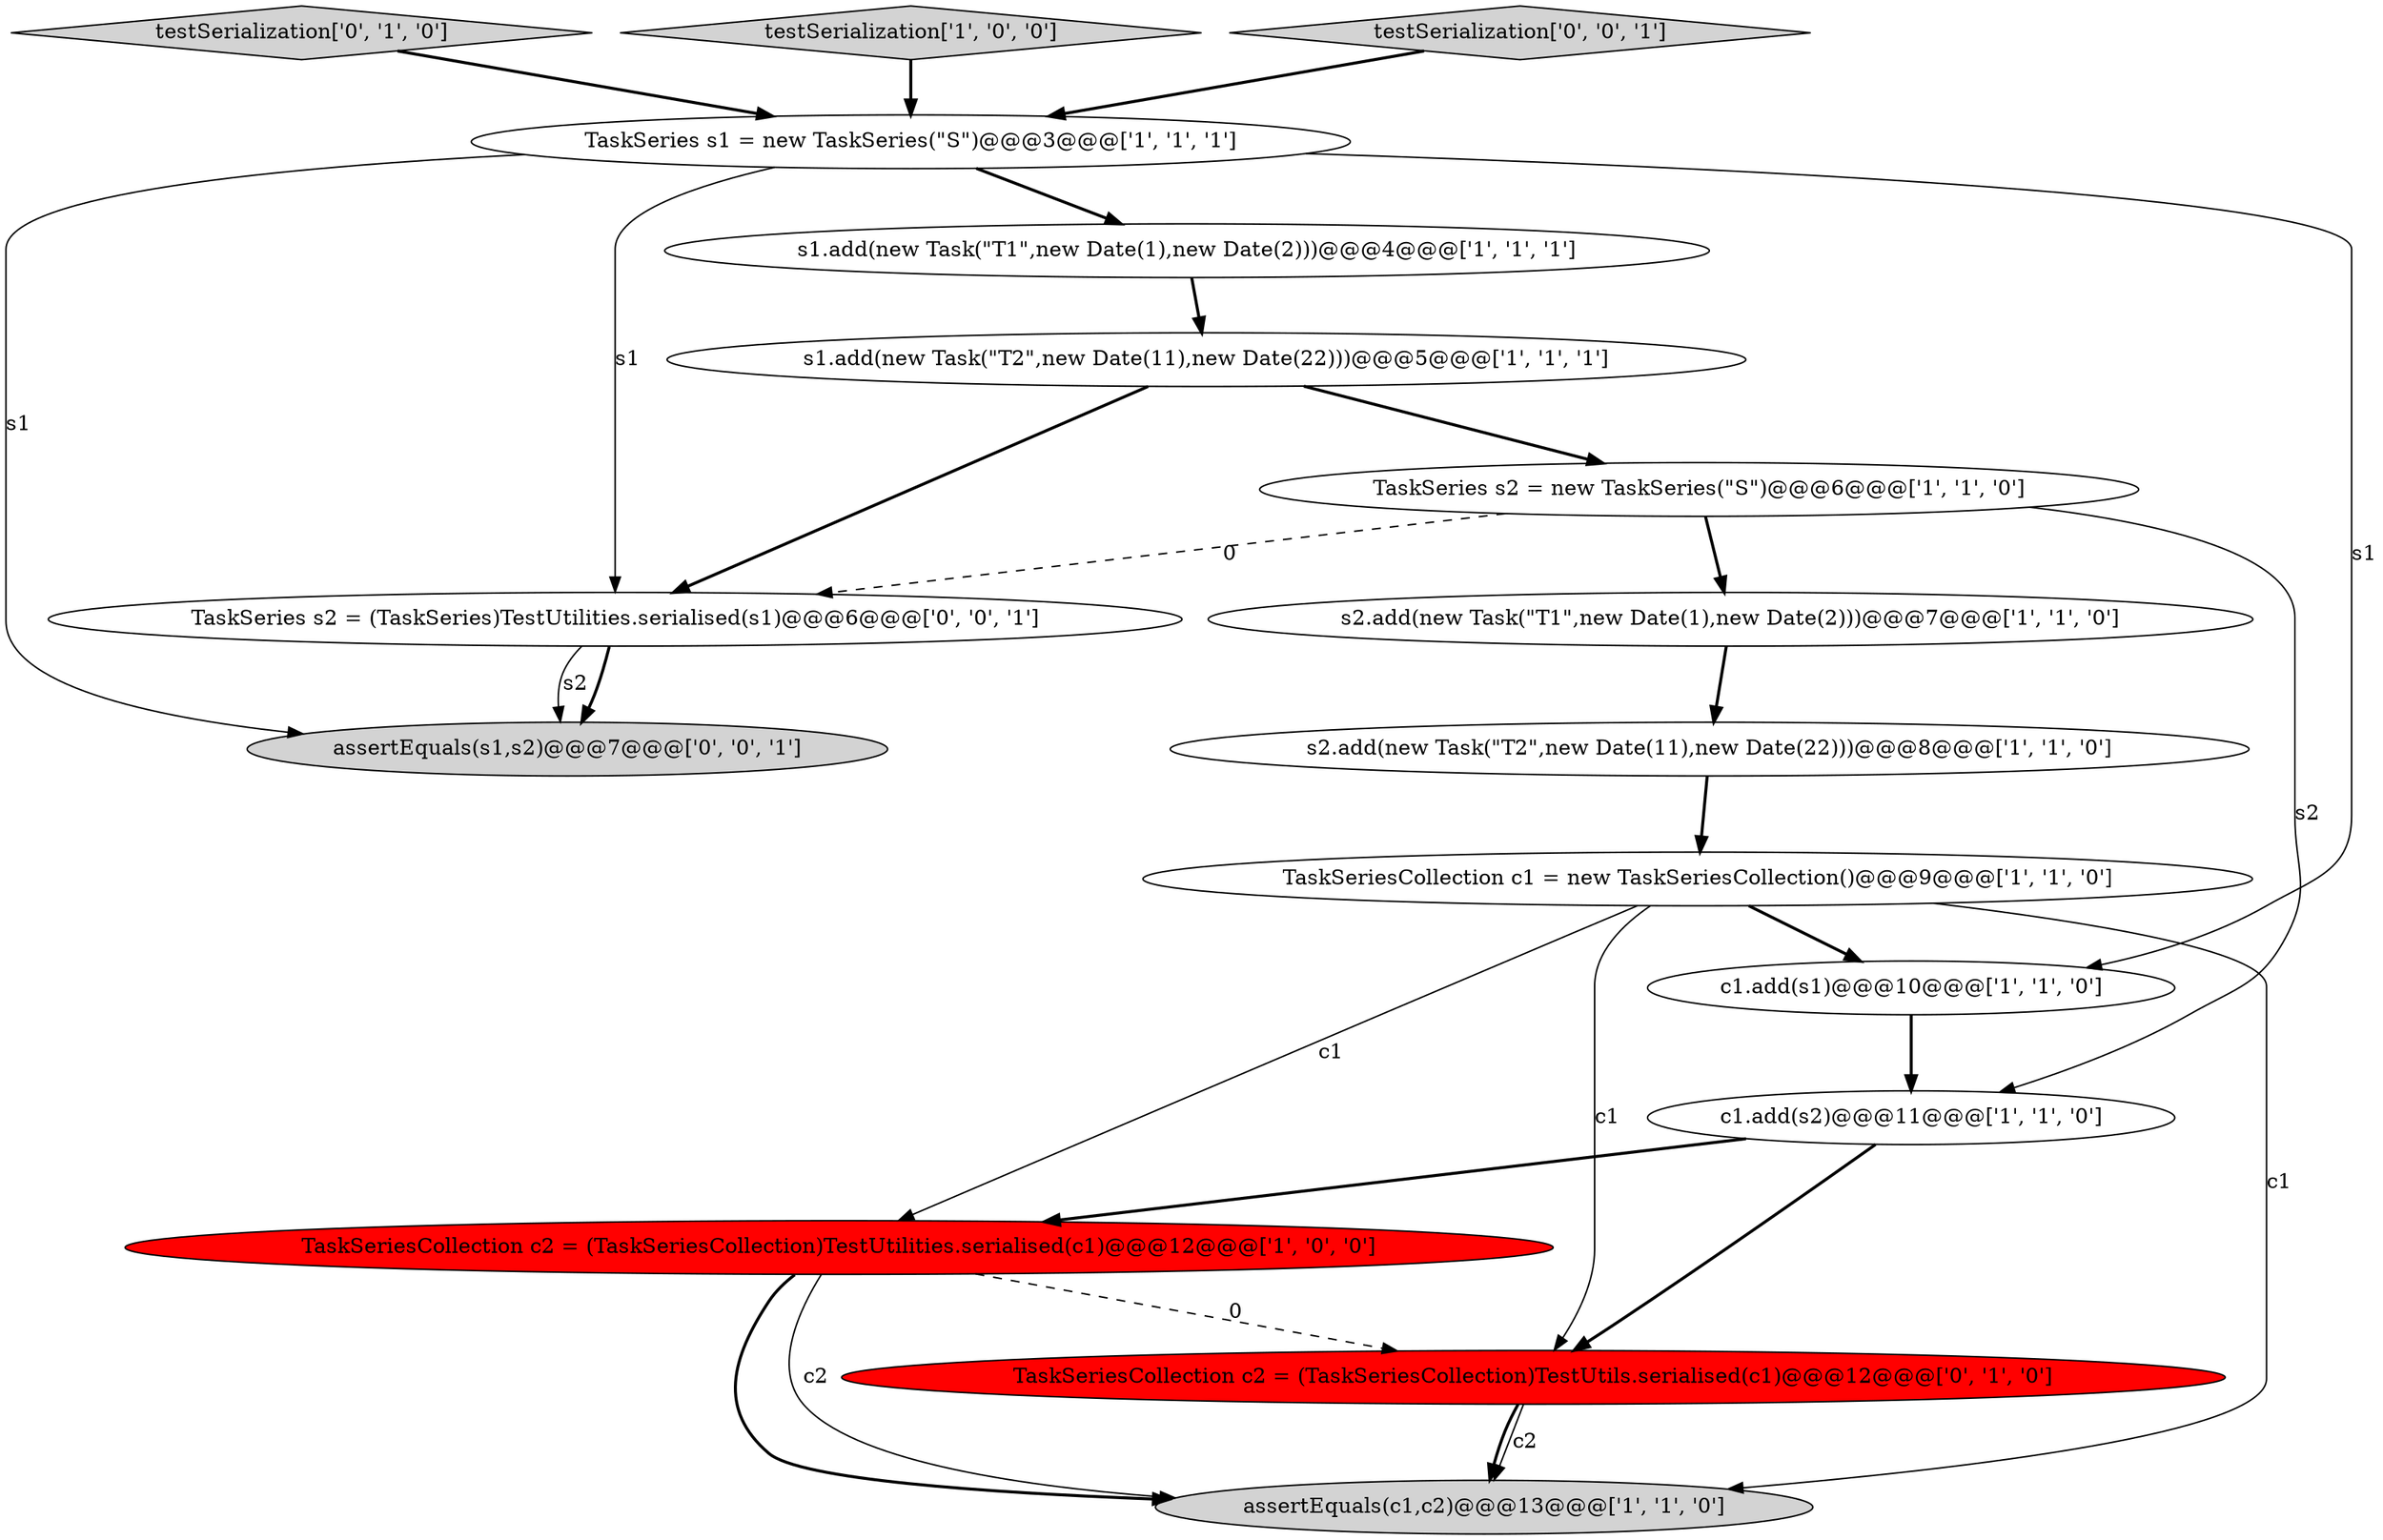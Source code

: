 digraph {
3 [style = filled, label = "TaskSeries s2 = new TaskSeries(\"S\")@@@6@@@['1', '1', '0']", fillcolor = white, shape = ellipse image = "AAA0AAABBB1BBB"];
12 [style = filled, label = "TaskSeriesCollection c2 = (TaskSeriesCollection)TestUtils.serialised(c1)@@@12@@@['0', '1', '0']", fillcolor = red, shape = ellipse image = "AAA1AAABBB2BBB"];
10 [style = filled, label = "c1.add(s2)@@@11@@@['1', '1', '0']", fillcolor = white, shape = ellipse image = "AAA0AAABBB1BBB"];
15 [style = filled, label = "TaskSeries s2 = (TaskSeries)TestUtilities.serialised(s1)@@@6@@@['0', '0', '1']", fillcolor = white, shape = ellipse image = "AAA0AAABBB3BBB"];
9 [style = filled, label = "s2.add(new Task(\"T1\",new Date(1),new Date(2)))@@@7@@@['1', '1', '0']", fillcolor = white, shape = ellipse image = "AAA0AAABBB1BBB"];
5 [style = filled, label = "TaskSeriesCollection c2 = (TaskSeriesCollection)TestUtilities.serialised(c1)@@@12@@@['1', '0', '0']", fillcolor = red, shape = ellipse image = "AAA1AAABBB1BBB"];
8 [style = filled, label = "TaskSeriesCollection c1 = new TaskSeriesCollection()@@@9@@@['1', '1', '0']", fillcolor = white, shape = ellipse image = "AAA0AAABBB1BBB"];
13 [style = filled, label = "testSerialization['0', '1', '0']", fillcolor = lightgray, shape = diamond image = "AAA0AAABBB2BBB"];
2 [style = filled, label = "s2.add(new Task(\"T2\",new Date(11),new Date(22)))@@@8@@@['1', '1', '0']", fillcolor = white, shape = ellipse image = "AAA0AAABBB1BBB"];
6 [style = filled, label = "s1.add(new Task(\"T1\",new Date(1),new Date(2)))@@@4@@@['1', '1', '1']", fillcolor = white, shape = ellipse image = "AAA0AAABBB1BBB"];
11 [style = filled, label = "testSerialization['1', '0', '0']", fillcolor = lightgray, shape = diamond image = "AAA0AAABBB1BBB"];
7 [style = filled, label = "c1.add(s1)@@@10@@@['1', '1', '0']", fillcolor = white, shape = ellipse image = "AAA0AAABBB1BBB"];
16 [style = filled, label = "testSerialization['0', '0', '1']", fillcolor = lightgray, shape = diamond image = "AAA0AAABBB3BBB"];
4 [style = filled, label = "s1.add(new Task(\"T2\",new Date(11),new Date(22)))@@@5@@@['1', '1', '1']", fillcolor = white, shape = ellipse image = "AAA0AAABBB1BBB"];
0 [style = filled, label = "assertEquals(c1,c2)@@@13@@@['1', '1', '0']", fillcolor = lightgray, shape = ellipse image = "AAA0AAABBB1BBB"];
14 [style = filled, label = "assertEquals(s1,s2)@@@7@@@['0', '0', '1']", fillcolor = lightgray, shape = ellipse image = "AAA0AAABBB3BBB"];
1 [style = filled, label = "TaskSeries s1 = new TaskSeries(\"S\")@@@3@@@['1', '1', '1']", fillcolor = white, shape = ellipse image = "AAA0AAABBB1BBB"];
4->3 [style = bold, label=""];
8->12 [style = solid, label="c1"];
5->12 [style = dashed, label="0"];
15->14 [style = bold, label=""];
8->0 [style = solid, label="c1"];
9->2 [style = bold, label=""];
7->10 [style = bold, label=""];
11->1 [style = bold, label=""];
4->15 [style = bold, label=""];
1->14 [style = solid, label="s1"];
12->0 [style = bold, label=""];
15->14 [style = solid, label="s2"];
13->1 [style = bold, label=""];
8->7 [style = bold, label=""];
12->0 [style = solid, label="c2"];
3->9 [style = bold, label=""];
6->4 [style = bold, label=""];
1->6 [style = bold, label=""];
10->5 [style = bold, label=""];
5->0 [style = bold, label=""];
16->1 [style = bold, label=""];
10->12 [style = bold, label=""];
1->15 [style = solid, label="s1"];
3->15 [style = dashed, label="0"];
3->10 [style = solid, label="s2"];
8->5 [style = solid, label="c1"];
1->7 [style = solid, label="s1"];
2->8 [style = bold, label=""];
5->0 [style = solid, label="c2"];
}
